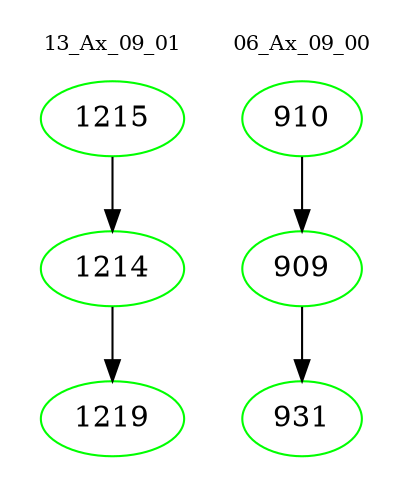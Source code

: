 digraph{
subgraph cluster_0 {
color = white
label = "13_Ax_09_01";
fontsize=10;
T0_1215 [label="1215", color="green"]
T0_1215 -> T0_1214 [color="black"]
T0_1214 [label="1214", color="green"]
T0_1214 -> T0_1219 [color="black"]
T0_1219 [label="1219", color="green"]
}
subgraph cluster_1 {
color = white
label = "06_Ax_09_00";
fontsize=10;
T1_910 [label="910", color="green"]
T1_910 -> T1_909 [color="black"]
T1_909 [label="909", color="green"]
T1_909 -> T1_931 [color="black"]
T1_931 [label="931", color="green"]
}
}
